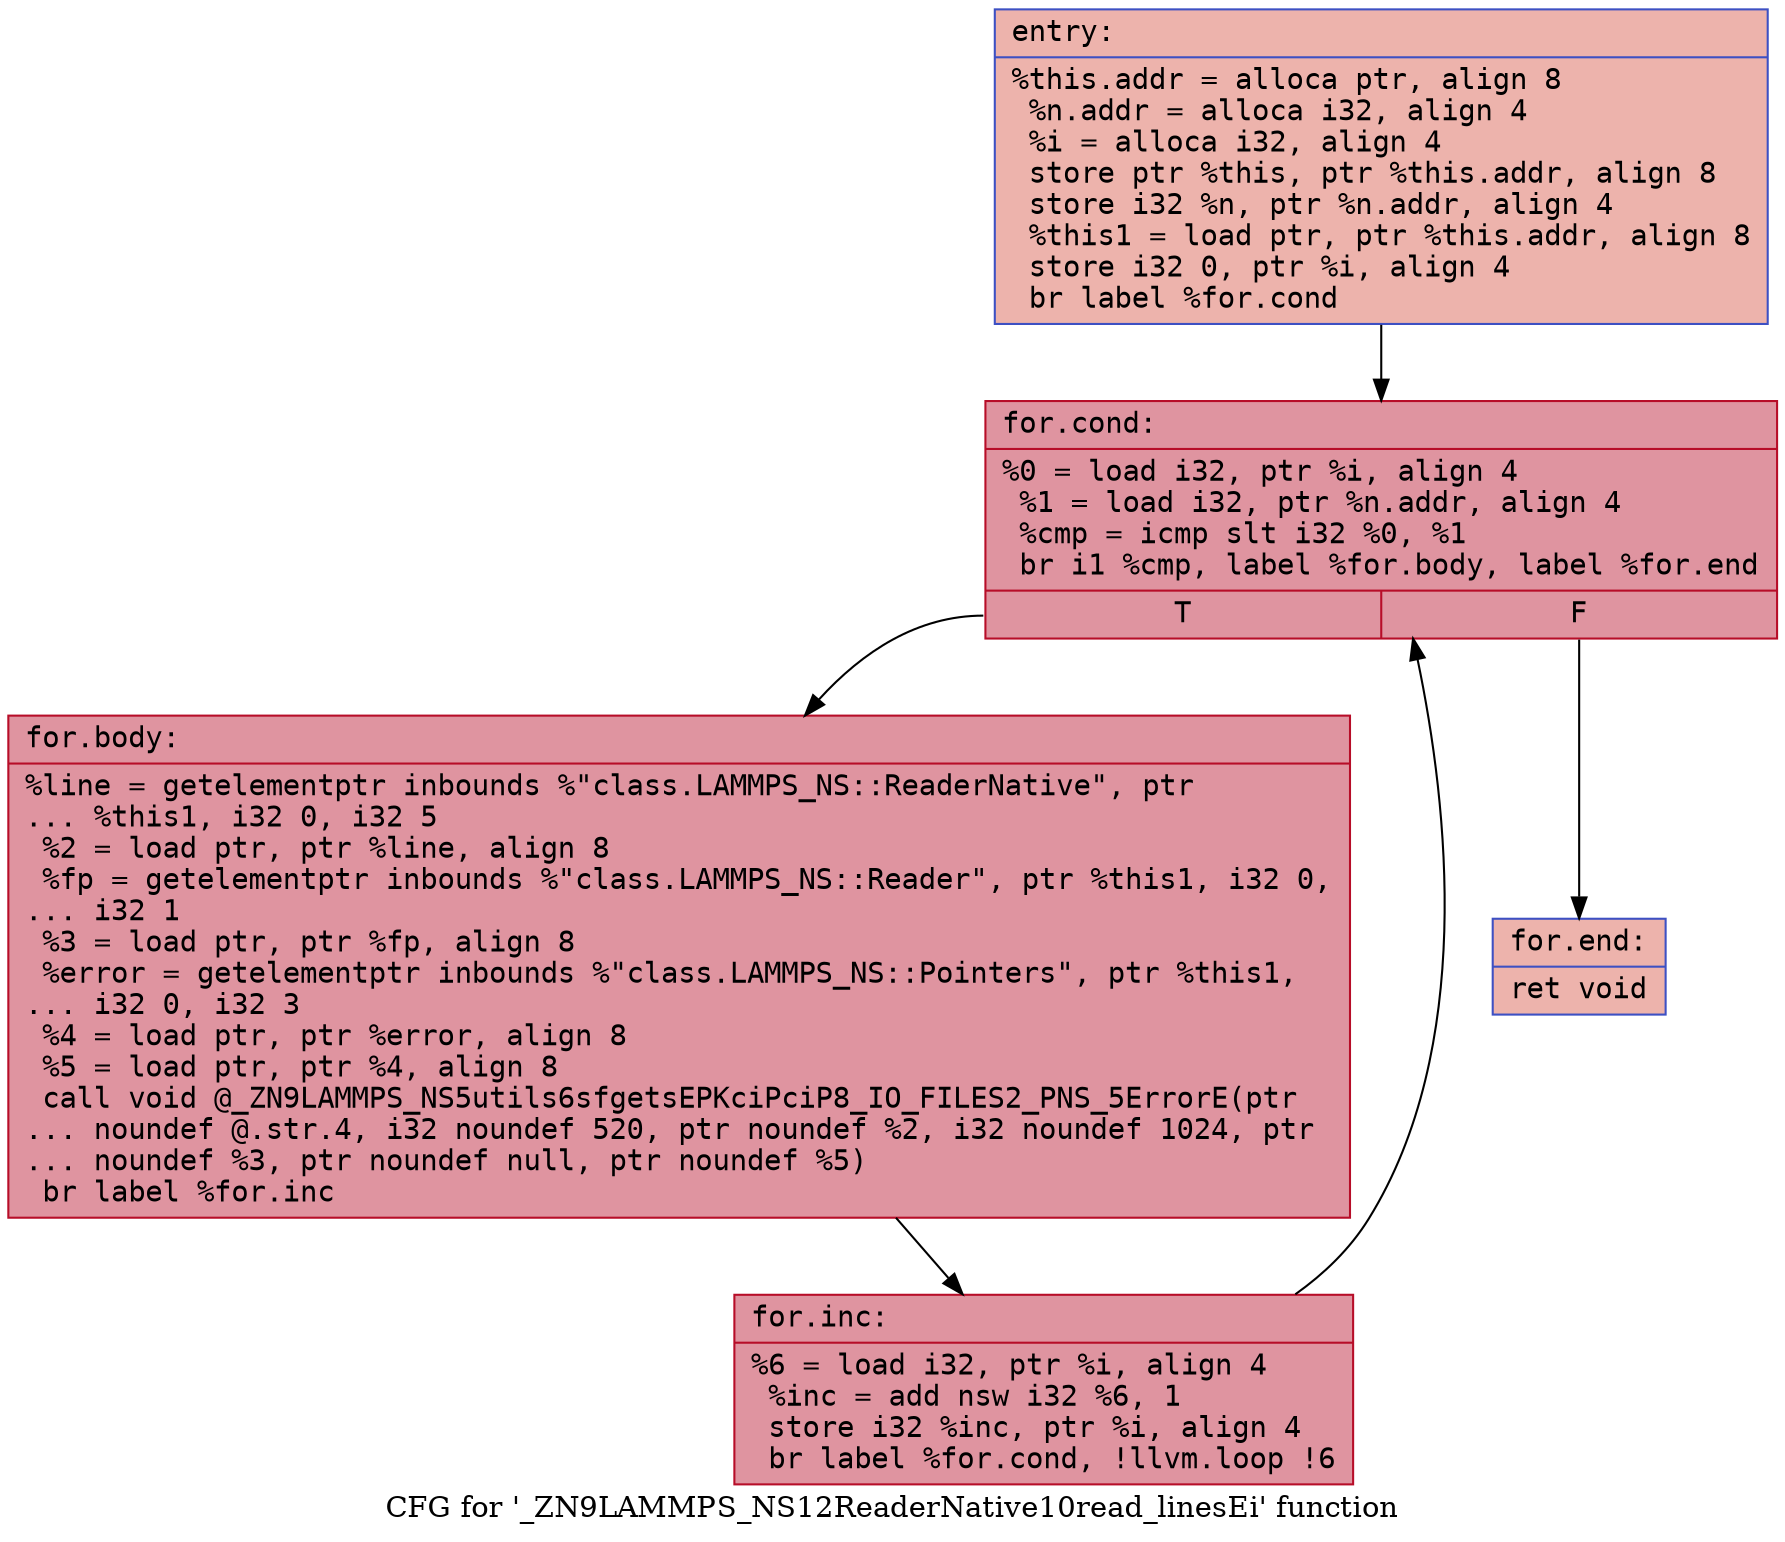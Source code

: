 digraph "CFG for '_ZN9LAMMPS_NS12ReaderNative10read_linesEi' function" {
	label="CFG for '_ZN9LAMMPS_NS12ReaderNative10read_linesEi' function";

	Node0x55e98da37f40 [shape=record,color="#3d50c3ff", style=filled, fillcolor="#d6524470" fontname="Courier",label="{entry:\l|  %this.addr = alloca ptr, align 8\l  %n.addr = alloca i32, align 4\l  %i = alloca i32, align 4\l  store ptr %this, ptr %this.addr, align 8\l  store i32 %n, ptr %n.addr, align 4\l  %this1 = load ptr, ptr %this.addr, align 8\l  store i32 0, ptr %i, align 4\l  br label %for.cond\l}"];
	Node0x55e98da37f40 -> Node0x55e98da382e0[tooltip="entry -> for.cond\nProbability 100.00%" ];
	Node0x55e98da382e0 [shape=record,color="#b70d28ff", style=filled, fillcolor="#b70d2870" fontname="Courier",label="{for.cond:\l|  %0 = load i32, ptr %i, align 4\l  %1 = load i32, ptr %n.addr, align 4\l  %cmp = icmp slt i32 %0, %1\l  br i1 %cmp, label %for.body, label %for.end\l|{<s0>T|<s1>F}}"];
	Node0x55e98da382e0:s0 -> Node0x55e98da38580[tooltip="for.cond -> for.body\nProbability 96.88%" ];
	Node0x55e98da382e0:s1 -> Node0x55e98da38600[tooltip="for.cond -> for.end\nProbability 3.12%" ];
	Node0x55e98da38580 [shape=record,color="#b70d28ff", style=filled, fillcolor="#b70d2870" fontname="Courier",label="{for.body:\l|  %line = getelementptr inbounds %\"class.LAMMPS_NS::ReaderNative\", ptr\l... %this1, i32 0, i32 5\l  %2 = load ptr, ptr %line, align 8\l  %fp = getelementptr inbounds %\"class.LAMMPS_NS::Reader\", ptr %this1, i32 0,\l... i32 1\l  %3 = load ptr, ptr %fp, align 8\l  %error = getelementptr inbounds %\"class.LAMMPS_NS::Pointers\", ptr %this1,\l... i32 0, i32 3\l  %4 = load ptr, ptr %error, align 8\l  %5 = load ptr, ptr %4, align 8\l  call void @_ZN9LAMMPS_NS5utils6sfgetsEPKciPciP8_IO_FILES2_PNS_5ErrorE(ptr\l... noundef @.str.4, i32 noundef 520, ptr noundef %2, i32 noundef 1024, ptr\l... noundef %3, ptr noundef null, ptr noundef %5)\l  br label %for.inc\l}"];
	Node0x55e98da38580 -> Node0x55e98da38d60[tooltip="for.body -> for.inc\nProbability 100.00%" ];
	Node0x55e98da38d60 [shape=record,color="#b70d28ff", style=filled, fillcolor="#b70d2870" fontname="Courier",label="{for.inc:\l|  %6 = load i32, ptr %i, align 4\l  %inc = add nsw i32 %6, 1\l  store i32 %inc, ptr %i, align 4\l  br label %for.cond, !llvm.loop !6\l}"];
	Node0x55e98da38d60 -> Node0x55e98da382e0[tooltip="for.inc -> for.cond\nProbability 100.00%" ];
	Node0x55e98da38600 [shape=record,color="#3d50c3ff", style=filled, fillcolor="#d6524470" fontname="Courier",label="{for.end:\l|  ret void\l}"];
}
